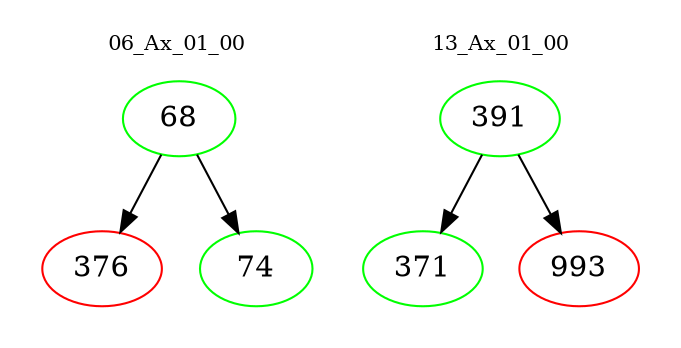 digraph{
subgraph cluster_0 {
color = white
label = "06_Ax_01_00";
fontsize=10;
T0_68 [label="68", color="green"]
T0_68 -> T0_376 [color="black"]
T0_376 [label="376", color="red"]
T0_68 -> T0_74 [color="black"]
T0_74 [label="74", color="green"]
}
subgraph cluster_1 {
color = white
label = "13_Ax_01_00";
fontsize=10;
T1_391 [label="391", color="green"]
T1_391 -> T1_371 [color="black"]
T1_371 [label="371", color="green"]
T1_391 -> T1_993 [color="black"]
T1_993 [label="993", color="red"]
}
}
